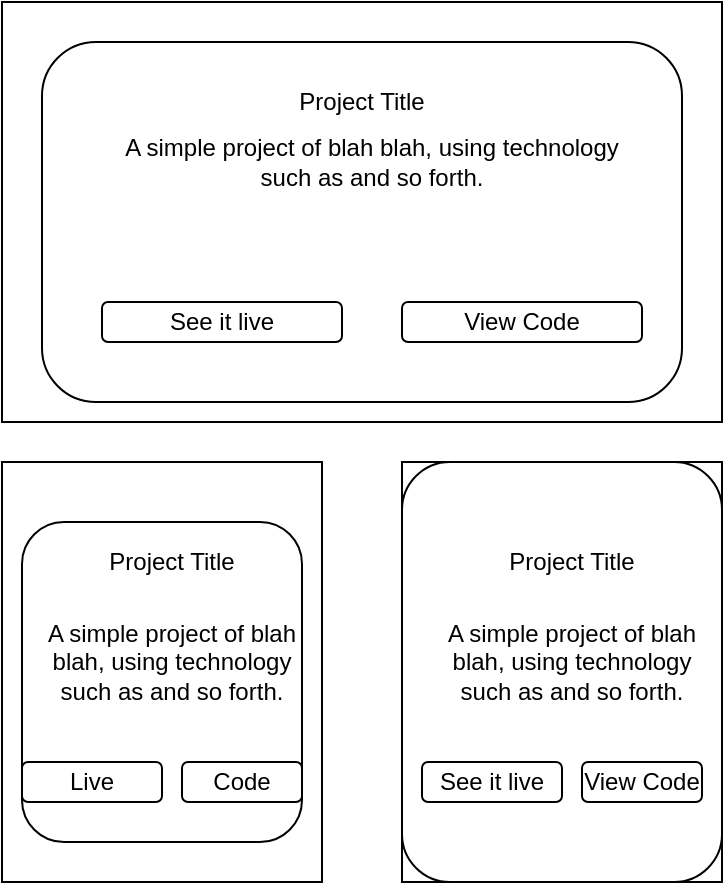 <mxfile>
    <diagram id="UjZ4S8LKd57GkSphhCb0" name="Page-1">
        <mxGraphModel dx="880" dy="675" grid="1" gridSize="10" guides="1" tooltips="1" connect="1" arrows="1" fold="1" page="1" pageScale="1" pageWidth="850" pageHeight="1100" math="0" shadow="0">
            <root>
                <mxCell id="0"/>
                <mxCell id="1" parent="0"/>
                <mxCell id="2" value="" style="rounded=0;whiteSpace=wrap;html=1;" parent="1" vertex="1">
                    <mxGeometry x="40" y="40" width="360" height="210" as="geometry"/>
                </mxCell>
                <mxCell id="3" value="" style="rounded=1;whiteSpace=wrap;html=1;" parent="1" vertex="1">
                    <mxGeometry x="60" y="60" width="320" height="180" as="geometry"/>
                </mxCell>
                <mxCell id="4" value="Project Title" style="text;html=1;strokeColor=none;fillColor=none;align=center;verticalAlign=middle;whiteSpace=wrap;rounded=0;" parent="1" vertex="1">
                    <mxGeometry x="160" y="80" width="120" height="20" as="geometry"/>
                </mxCell>
                <mxCell id="5" value="See it live" style="rounded=1;whiteSpace=wrap;html=1;" parent="1" vertex="1">
                    <mxGeometry x="90" y="190" width="120" height="20" as="geometry"/>
                </mxCell>
                <mxCell id="6" value="View Code" style="rounded=1;whiteSpace=wrap;html=1;" parent="1" vertex="1">
                    <mxGeometry x="240" y="190" width="120" height="20" as="geometry"/>
                </mxCell>
                <mxCell id="7" value="A simple project of blah blah, using technology such as and so forth." style="text;html=1;strokeColor=none;fillColor=none;align=center;verticalAlign=middle;whiteSpace=wrap;rounded=0;" parent="1" vertex="1">
                    <mxGeometry x="90" y="110" width="270" height="20" as="geometry"/>
                </mxCell>
                <mxCell id="8" value="" style="rounded=0;whiteSpace=wrap;html=1;" parent="1" vertex="1">
                    <mxGeometry x="40" y="270" width="160" height="210" as="geometry"/>
                </mxCell>
                <mxCell id="9" value="" style="rounded=1;whiteSpace=wrap;html=1;" parent="1" vertex="1">
                    <mxGeometry x="50" y="300" width="140" height="160" as="geometry"/>
                </mxCell>
                <mxCell id="10" value="Project Title" style="text;html=1;strokeColor=none;fillColor=none;align=center;verticalAlign=middle;whiteSpace=wrap;rounded=0;" parent="1" vertex="1">
                    <mxGeometry x="65" y="310" width="120" height="20" as="geometry"/>
                </mxCell>
                <mxCell id="11" value="Live" style="rounded=1;whiteSpace=wrap;html=1;" parent="1" vertex="1">
                    <mxGeometry x="50" y="420" width="70" height="20" as="geometry"/>
                </mxCell>
                <mxCell id="12" value="Code" style="rounded=1;whiteSpace=wrap;html=1;" parent="1" vertex="1">
                    <mxGeometry x="130" y="420" width="60" height="20" as="geometry"/>
                </mxCell>
                <mxCell id="13" value="A simple project of blah blah, using technology such as and so forth." style="text;html=1;strokeColor=none;fillColor=none;align=center;verticalAlign=middle;whiteSpace=wrap;rounded=0;" parent="1" vertex="1">
                    <mxGeometry x="55" y="360" width="140" height="20" as="geometry"/>
                </mxCell>
                <mxCell id="14" value="" style="rounded=0;whiteSpace=wrap;html=1;" parent="1" vertex="1">
                    <mxGeometry x="240" y="270" width="160" height="210" as="geometry"/>
                </mxCell>
                <mxCell id="15" value="" style="rounded=1;whiteSpace=wrap;html=1;" parent="1" vertex="1">
                    <mxGeometry x="240" y="270" width="160" height="210" as="geometry"/>
                </mxCell>
                <mxCell id="16" value="Project Title" style="text;html=1;strokeColor=none;fillColor=none;align=center;verticalAlign=middle;whiteSpace=wrap;rounded=0;" parent="1" vertex="1">
                    <mxGeometry x="265" y="310" width="120" height="20" as="geometry"/>
                </mxCell>
                <mxCell id="17" value="See it live" style="rounded=1;whiteSpace=wrap;html=1;" parent="1" vertex="1">
                    <mxGeometry x="250" y="420" width="70" height="20" as="geometry"/>
                </mxCell>
                <mxCell id="18" value="View Code" style="rounded=1;whiteSpace=wrap;html=1;" parent="1" vertex="1">
                    <mxGeometry x="330" y="420" width="60" height="20" as="geometry"/>
                </mxCell>
                <mxCell id="19" value="A simple project of blah blah, using technology such as and so forth." style="text;html=1;strokeColor=none;fillColor=none;align=center;verticalAlign=middle;whiteSpace=wrap;rounded=0;" parent="1" vertex="1">
                    <mxGeometry x="255" y="360" width="140" height="20" as="geometry"/>
                </mxCell>
            </root>
        </mxGraphModel>
    </diagram>
</mxfile>
